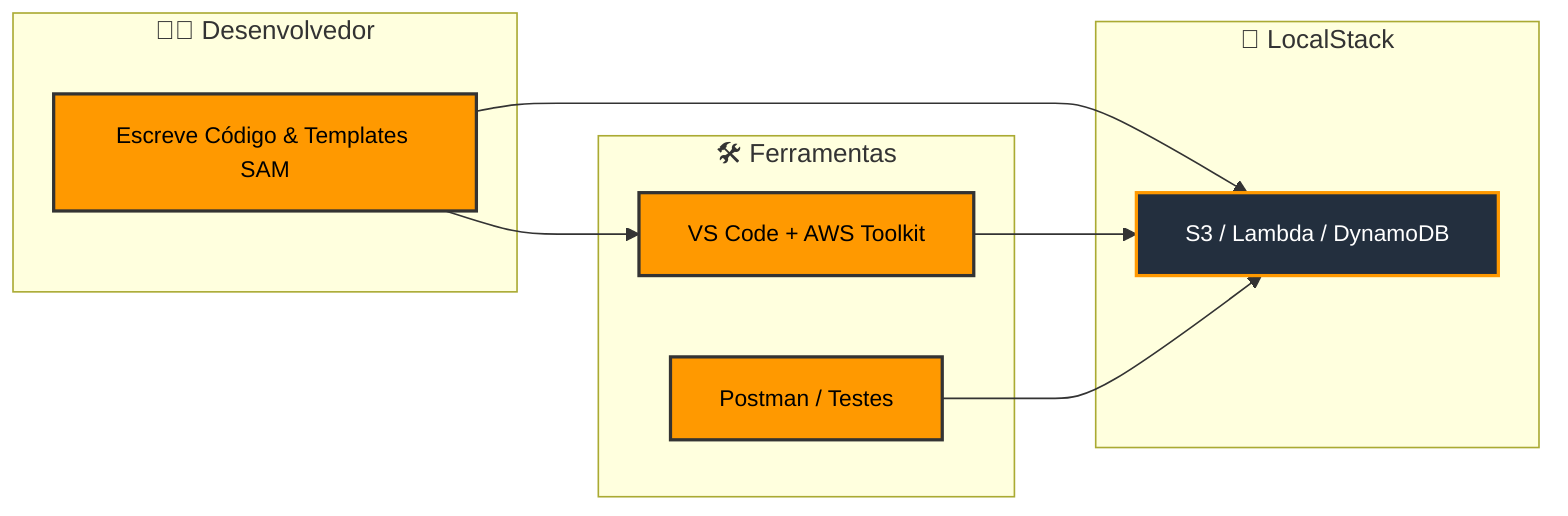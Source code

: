 flowchart LR
    classDef awsNode fill:#232F3E,stroke:#F90,stroke-width:2px,color:#FFF,font-size:14px;
    classDef devNode fill:#FF9900,stroke:#333,stroke-width:2px,color:#000,font-size:14px;

    subgraph "👨‍💻 Desenvolvedor"
        A[Escreve Código & Templates SAM]:::devNode
    end

    subgraph "🐳 LocalStack"
        B[S3 / Lambda / DynamoDB]:::awsNode
    end

    subgraph "🛠 Ferramentas"
        C[VS Code + AWS Toolkit]:::devNode
        D[Postman / Testes]:::devNode
    end

    A --> B
    A --> C --> B
    D --> B
